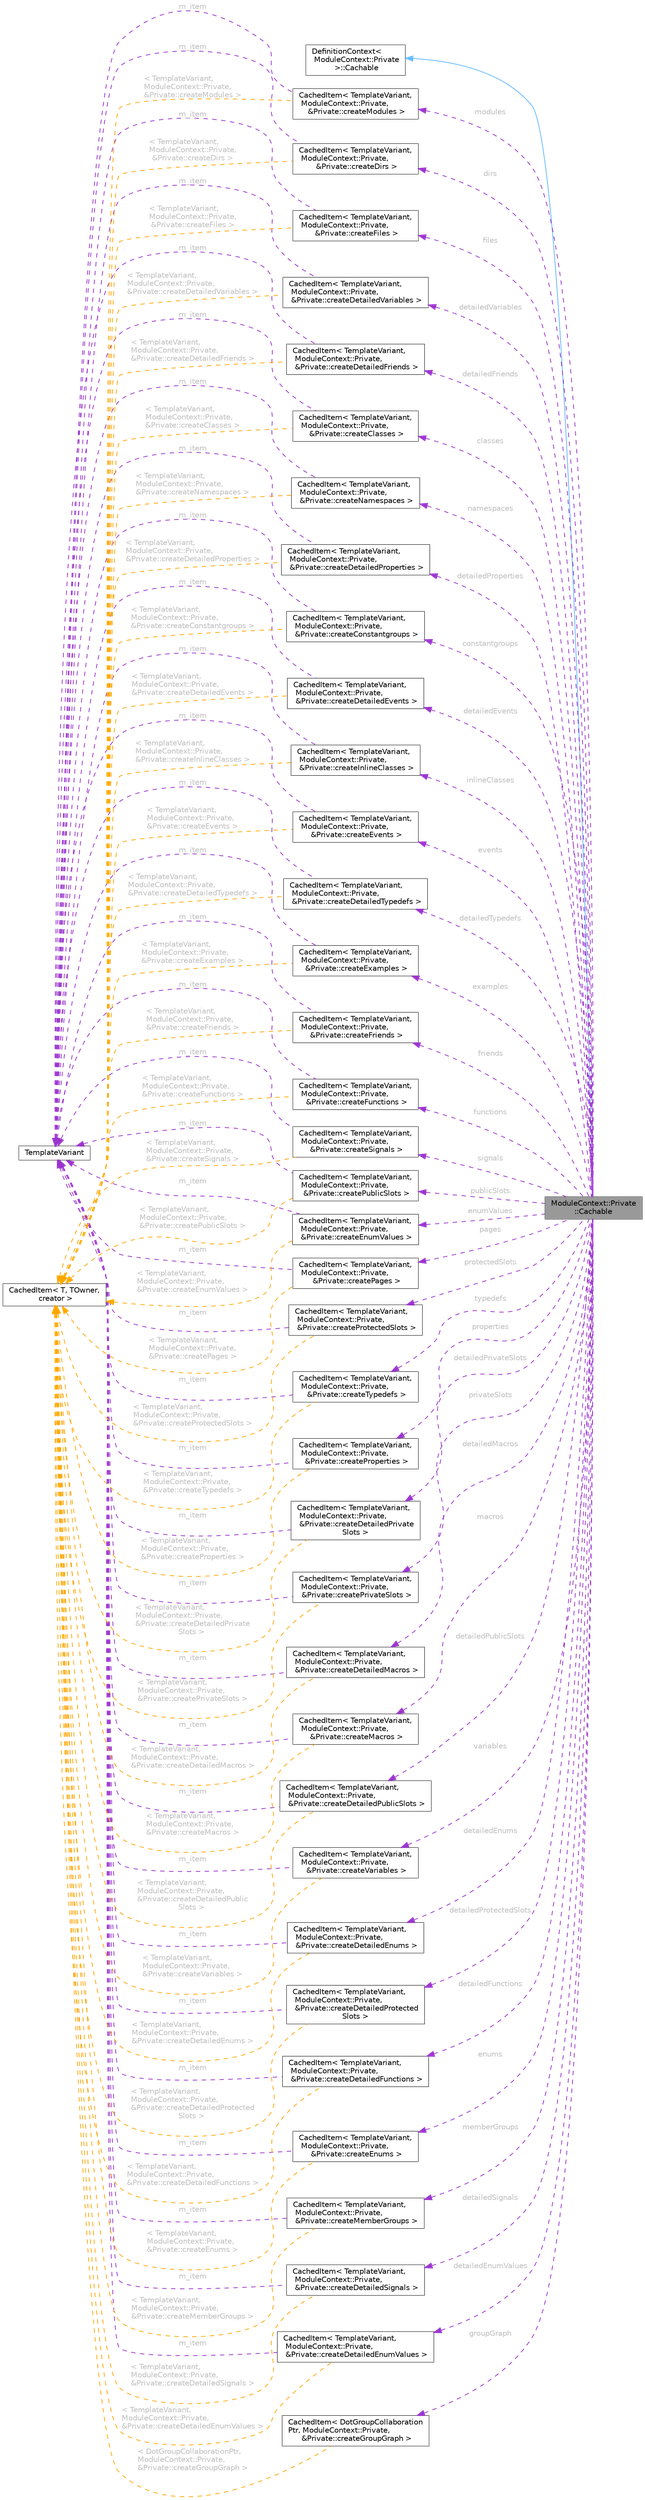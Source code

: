 digraph "ModuleContext::Private::Cachable"
{
 // INTERACTIVE_SVG=YES
 // LATEX_PDF_SIZE
  bgcolor="transparent";
  edge [fontname=Helvetica,fontsize=10,labelfontname=Helvetica,labelfontsize=10];
  node [fontname=Helvetica,fontsize=10,shape=box,height=0.2,width=0.4];
  rankdir="LR";
  Node1 [id="Node000001",label="ModuleContext::Private\l::Cachable",height=0.2,width=0.4,color="gray40", fillcolor="grey60", style="filled", fontcolor="black",tooltip=" "];
  Node2 -> Node1 [id="edge1_Node000001_Node000002",dir="back",color="steelblue1",style="solid",tooltip=" "];
  Node2 [id="Node000002",label="DefinitionContext\<\l ModuleContext::Private\l \>::Cachable",height=0.2,width=0.4,color="gray40", fillcolor="white", style="filled",tooltip=" "];
  Node3 -> Node1 [id="edge2_Node000001_Node000003",dir="back",color="darkorchid3",style="dashed",tooltip=" ",label=" modules",fontcolor="grey" ];
  Node3 [id="Node000003",label="CachedItem\< TemplateVariant,\l ModuleContext::Private,\l &Private::createModules \>",height=0.2,width=0.4,color="gray40", fillcolor="white", style="filled",URL="$d7/dc1/class_cached_item.html",tooltip=" "];
  Node4 -> Node3 [id="edge3_Node000003_Node000004",dir="back",color="darkorchid3",style="dashed",tooltip=" ",label=" m_item",fontcolor="grey" ];
  Node4 [id="Node000004",label="TemplateVariant",height=0.2,width=0.4,color="gray40", fillcolor="white", style="filled",URL="$d1/dba/class_template_variant.html",tooltip="Variant type which can hold one value of a fixed set of types."];
  Node5 -> Node3 [id="edge4_Node000003_Node000005",dir="back",color="orange",style="dashed",tooltip=" ",label=" \< TemplateVariant,\l ModuleContext::Private,\l &Private::createModules \>",fontcolor="grey" ];
  Node5 [id="Node000005",label="CachedItem\< T, TOwner,\l creator \>",height=0.2,width=0.4,color="gray40", fillcolor="white", style="filled",URL="$d7/dc1/class_cached_item.html",tooltip="Wrapper for data that needs to be cached."];
  Node6 -> Node1 [id="edge5_Node000001_Node000006",dir="back",color="darkorchid3",style="dashed",tooltip=" ",label=" dirs",fontcolor="grey" ];
  Node6 [id="Node000006",label="CachedItem\< TemplateVariant,\l ModuleContext::Private,\l &Private::createDirs \>",height=0.2,width=0.4,color="gray40", fillcolor="white", style="filled",URL="$d7/dc1/class_cached_item.html",tooltip=" "];
  Node4 -> Node6 [id="edge6_Node000006_Node000004",dir="back",color="darkorchid3",style="dashed",tooltip=" ",label=" m_item",fontcolor="grey" ];
  Node5 -> Node6 [id="edge7_Node000006_Node000005",dir="back",color="orange",style="dashed",tooltip=" ",label=" \< TemplateVariant,\l ModuleContext::Private,\l &Private::createDirs \>",fontcolor="grey" ];
  Node7 -> Node1 [id="edge8_Node000001_Node000007",dir="back",color="darkorchid3",style="dashed",tooltip=" ",label=" files",fontcolor="grey" ];
  Node7 [id="Node000007",label="CachedItem\< TemplateVariant,\l ModuleContext::Private,\l &Private::createFiles \>",height=0.2,width=0.4,color="gray40", fillcolor="white", style="filled",URL="$d7/dc1/class_cached_item.html",tooltip=" "];
  Node4 -> Node7 [id="edge9_Node000007_Node000004",dir="back",color="darkorchid3",style="dashed",tooltip=" ",label=" m_item",fontcolor="grey" ];
  Node5 -> Node7 [id="edge10_Node000007_Node000005",dir="back",color="orange",style="dashed",tooltip=" ",label=" \< TemplateVariant,\l ModuleContext::Private,\l &Private::createFiles \>",fontcolor="grey" ];
  Node8 -> Node1 [id="edge11_Node000001_Node000008",dir="back",color="darkorchid3",style="dashed",tooltip=" ",label=" classes",fontcolor="grey" ];
  Node8 [id="Node000008",label="CachedItem\< TemplateVariant,\l ModuleContext::Private,\l &Private::createClasses \>",height=0.2,width=0.4,color="gray40", fillcolor="white", style="filled",URL="$d7/dc1/class_cached_item.html",tooltip=" "];
  Node4 -> Node8 [id="edge12_Node000008_Node000004",dir="back",color="darkorchid3",style="dashed",tooltip=" ",label=" m_item",fontcolor="grey" ];
  Node5 -> Node8 [id="edge13_Node000008_Node000005",dir="back",color="orange",style="dashed",tooltip=" ",label=" \< TemplateVariant,\l ModuleContext::Private,\l &Private::createClasses \>",fontcolor="grey" ];
  Node9 -> Node1 [id="edge14_Node000001_Node000009",dir="back",color="darkorchid3",style="dashed",tooltip=" ",label=" namespaces",fontcolor="grey" ];
  Node9 [id="Node000009",label="CachedItem\< TemplateVariant,\l ModuleContext::Private,\l &Private::createNamespaces \>",height=0.2,width=0.4,color="gray40", fillcolor="white", style="filled",URL="$d7/dc1/class_cached_item.html",tooltip=" "];
  Node4 -> Node9 [id="edge15_Node000009_Node000004",dir="back",color="darkorchid3",style="dashed",tooltip=" ",label=" m_item",fontcolor="grey" ];
  Node5 -> Node9 [id="edge16_Node000009_Node000005",dir="back",color="orange",style="dashed",tooltip=" ",label=" \< TemplateVariant,\l ModuleContext::Private,\l &Private::createNamespaces \>",fontcolor="grey" ];
  Node10 -> Node1 [id="edge17_Node000001_Node000010",dir="back",color="darkorchid3",style="dashed",tooltip=" ",label=" constantgroups",fontcolor="grey" ];
  Node10 [id="Node000010",label="CachedItem\< TemplateVariant,\l ModuleContext::Private,\l &Private::createConstantgroups \>",height=0.2,width=0.4,color="gray40", fillcolor="white", style="filled",URL="$d7/dc1/class_cached_item.html",tooltip=" "];
  Node4 -> Node10 [id="edge18_Node000010_Node000004",dir="back",color="darkorchid3",style="dashed",tooltip=" ",label=" m_item",fontcolor="grey" ];
  Node5 -> Node10 [id="edge19_Node000010_Node000005",dir="back",color="orange",style="dashed",tooltip=" ",label=" \< TemplateVariant,\l ModuleContext::Private,\l &Private::createConstantgroups \>",fontcolor="grey" ];
  Node11 -> Node1 [id="edge20_Node000001_Node000011",dir="back",color="darkorchid3",style="dashed",tooltip=" ",label=" examples",fontcolor="grey" ];
  Node11 [id="Node000011",label="CachedItem\< TemplateVariant,\l ModuleContext::Private,\l &Private::createExamples \>",height=0.2,width=0.4,color="gray40", fillcolor="white", style="filled",URL="$d7/dc1/class_cached_item.html",tooltip=" "];
  Node4 -> Node11 [id="edge21_Node000011_Node000004",dir="back",color="darkorchid3",style="dashed",tooltip=" ",label=" m_item",fontcolor="grey" ];
  Node5 -> Node11 [id="edge22_Node000011_Node000005",dir="back",color="orange",style="dashed",tooltip=" ",label=" \< TemplateVariant,\l ModuleContext::Private,\l &Private::createExamples \>",fontcolor="grey" ];
  Node12 -> Node1 [id="edge23_Node000001_Node000012",dir="back",color="darkorchid3",style="dashed",tooltip=" ",label=" pages",fontcolor="grey" ];
  Node12 [id="Node000012",label="CachedItem\< TemplateVariant,\l ModuleContext::Private,\l &Private::createPages \>",height=0.2,width=0.4,color="gray40", fillcolor="white", style="filled",URL="$d7/dc1/class_cached_item.html",tooltip=" "];
  Node4 -> Node12 [id="edge24_Node000012_Node000004",dir="back",color="darkorchid3",style="dashed",tooltip=" ",label=" m_item",fontcolor="grey" ];
  Node5 -> Node12 [id="edge25_Node000012_Node000005",dir="back",color="orange",style="dashed",tooltip=" ",label=" \< TemplateVariant,\l ModuleContext::Private,\l &Private::createPages \>",fontcolor="grey" ];
  Node13 -> Node1 [id="edge26_Node000001_Node000013",dir="back",color="darkorchid3",style="dashed",tooltip=" ",label=" macros",fontcolor="grey" ];
  Node13 [id="Node000013",label="CachedItem\< TemplateVariant,\l ModuleContext::Private,\l &Private::createMacros \>",height=0.2,width=0.4,color="gray40", fillcolor="white", style="filled",URL="$d7/dc1/class_cached_item.html",tooltip=" "];
  Node4 -> Node13 [id="edge27_Node000013_Node000004",dir="back",color="darkorchid3",style="dashed",tooltip=" ",label=" m_item",fontcolor="grey" ];
  Node5 -> Node13 [id="edge28_Node000013_Node000005",dir="back",color="orange",style="dashed",tooltip=" ",label=" \< TemplateVariant,\l ModuleContext::Private,\l &Private::createMacros \>",fontcolor="grey" ];
  Node14 -> Node1 [id="edge29_Node000001_Node000014",dir="back",color="darkorchid3",style="dashed",tooltip=" ",label=" typedefs",fontcolor="grey" ];
  Node14 [id="Node000014",label="CachedItem\< TemplateVariant,\l ModuleContext::Private,\l &Private::createTypedefs \>",height=0.2,width=0.4,color="gray40", fillcolor="white", style="filled",URL="$d7/dc1/class_cached_item.html",tooltip=" "];
  Node4 -> Node14 [id="edge30_Node000014_Node000004",dir="back",color="darkorchid3",style="dashed",tooltip=" ",label=" m_item",fontcolor="grey" ];
  Node5 -> Node14 [id="edge31_Node000014_Node000005",dir="back",color="orange",style="dashed",tooltip=" ",label=" \< TemplateVariant,\l ModuleContext::Private,\l &Private::createTypedefs \>",fontcolor="grey" ];
  Node15 -> Node1 [id="edge32_Node000001_Node000015",dir="back",color="darkorchid3",style="dashed",tooltip=" ",label=" enums",fontcolor="grey" ];
  Node15 [id="Node000015",label="CachedItem\< TemplateVariant,\l ModuleContext::Private,\l &Private::createEnums \>",height=0.2,width=0.4,color="gray40", fillcolor="white", style="filled",URL="$d7/dc1/class_cached_item.html",tooltip=" "];
  Node4 -> Node15 [id="edge33_Node000015_Node000004",dir="back",color="darkorchid3",style="dashed",tooltip=" ",label=" m_item",fontcolor="grey" ];
  Node5 -> Node15 [id="edge34_Node000015_Node000005",dir="back",color="orange",style="dashed",tooltip=" ",label=" \< TemplateVariant,\l ModuleContext::Private,\l &Private::createEnums \>",fontcolor="grey" ];
  Node16 -> Node1 [id="edge35_Node000001_Node000016",dir="back",color="darkorchid3",style="dashed",tooltip=" ",label=" enumValues",fontcolor="grey" ];
  Node16 [id="Node000016",label="CachedItem\< TemplateVariant,\l ModuleContext::Private,\l &Private::createEnumValues \>",height=0.2,width=0.4,color="gray40", fillcolor="white", style="filled",URL="$d7/dc1/class_cached_item.html",tooltip=" "];
  Node4 -> Node16 [id="edge36_Node000016_Node000004",dir="back",color="darkorchid3",style="dashed",tooltip=" ",label=" m_item",fontcolor="grey" ];
  Node5 -> Node16 [id="edge37_Node000016_Node000005",dir="back",color="orange",style="dashed",tooltip=" ",label=" \< TemplateVariant,\l ModuleContext::Private,\l &Private::createEnumValues \>",fontcolor="grey" ];
  Node17 -> Node1 [id="edge38_Node000001_Node000017",dir="back",color="darkorchid3",style="dashed",tooltip=" ",label=" functions",fontcolor="grey" ];
  Node17 [id="Node000017",label="CachedItem\< TemplateVariant,\l ModuleContext::Private,\l &Private::createFunctions \>",height=0.2,width=0.4,color="gray40", fillcolor="white", style="filled",URL="$d7/dc1/class_cached_item.html",tooltip=" "];
  Node4 -> Node17 [id="edge39_Node000017_Node000004",dir="back",color="darkorchid3",style="dashed",tooltip=" ",label=" m_item",fontcolor="grey" ];
  Node5 -> Node17 [id="edge40_Node000017_Node000005",dir="back",color="orange",style="dashed",tooltip=" ",label=" \< TemplateVariant,\l ModuleContext::Private,\l &Private::createFunctions \>",fontcolor="grey" ];
  Node18 -> Node1 [id="edge41_Node000001_Node000018",dir="back",color="darkorchid3",style="dashed",tooltip=" ",label=" variables",fontcolor="grey" ];
  Node18 [id="Node000018",label="CachedItem\< TemplateVariant,\l ModuleContext::Private,\l &Private::createVariables \>",height=0.2,width=0.4,color="gray40", fillcolor="white", style="filled",URL="$d7/dc1/class_cached_item.html",tooltip=" "];
  Node4 -> Node18 [id="edge42_Node000018_Node000004",dir="back",color="darkorchid3",style="dashed",tooltip=" ",label=" m_item",fontcolor="grey" ];
  Node5 -> Node18 [id="edge43_Node000018_Node000005",dir="back",color="orange",style="dashed",tooltip=" ",label=" \< TemplateVariant,\l ModuleContext::Private,\l &Private::createVariables \>",fontcolor="grey" ];
  Node19 -> Node1 [id="edge44_Node000001_Node000019",dir="back",color="darkorchid3",style="dashed",tooltip=" ",label=" signals",fontcolor="grey" ];
  Node19 [id="Node000019",label="CachedItem\< TemplateVariant,\l ModuleContext::Private,\l &Private::createSignals \>",height=0.2,width=0.4,color="gray40", fillcolor="white", style="filled",URL="$d7/dc1/class_cached_item.html",tooltip=" "];
  Node4 -> Node19 [id="edge45_Node000019_Node000004",dir="back",color="darkorchid3",style="dashed",tooltip=" ",label=" m_item",fontcolor="grey" ];
  Node5 -> Node19 [id="edge46_Node000019_Node000005",dir="back",color="orange",style="dashed",tooltip=" ",label=" \< TemplateVariant,\l ModuleContext::Private,\l &Private::createSignals \>",fontcolor="grey" ];
  Node20 -> Node1 [id="edge47_Node000001_Node000020",dir="back",color="darkorchid3",style="dashed",tooltip=" ",label=" publicSlots",fontcolor="grey" ];
  Node20 [id="Node000020",label="CachedItem\< TemplateVariant,\l ModuleContext::Private,\l &Private::createPublicSlots \>",height=0.2,width=0.4,color="gray40", fillcolor="white", style="filled",URL="$d7/dc1/class_cached_item.html",tooltip=" "];
  Node4 -> Node20 [id="edge48_Node000020_Node000004",dir="back",color="darkorchid3",style="dashed",tooltip=" ",label=" m_item",fontcolor="grey" ];
  Node5 -> Node20 [id="edge49_Node000020_Node000005",dir="back",color="orange",style="dashed",tooltip=" ",label=" \< TemplateVariant,\l ModuleContext::Private,\l &Private::createPublicSlots \>",fontcolor="grey" ];
  Node21 -> Node1 [id="edge50_Node000001_Node000021",dir="back",color="darkorchid3",style="dashed",tooltip=" ",label=" protectedSlots",fontcolor="grey" ];
  Node21 [id="Node000021",label="CachedItem\< TemplateVariant,\l ModuleContext::Private,\l &Private::createProtectedSlots \>",height=0.2,width=0.4,color="gray40", fillcolor="white", style="filled",URL="$d7/dc1/class_cached_item.html",tooltip=" "];
  Node4 -> Node21 [id="edge51_Node000021_Node000004",dir="back",color="darkorchid3",style="dashed",tooltip=" ",label=" m_item",fontcolor="grey" ];
  Node5 -> Node21 [id="edge52_Node000021_Node000005",dir="back",color="orange",style="dashed",tooltip=" ",label=" \< TemplateVariant,\l ModuleContext::Private,\l &Private::createProtectedSlots \>",fontcolor="grey" ];
  Node22 -> Node1 [id="edge53_Node000001_Node000022",dir="back",color="darkorchid3",style="dashed",tooltip=" ",label=" privateSlots",fontcolor="grey" ];
  Node22 [id="Node000022",label="CachedItem\< TemplateVariant,\l ModuleContext::Private,\l &Private::createPrivateSlots \>",height=0.2,width=0.4,color="gray40", fillcolor="white", style="filled",URL="$d7/dc1/class_cached_item.html",tooltip=" "];
  Node4 -> Node22 [id="edge54_Node000022_Node000004",dir="back",color="darkorchid3",style="dashed",tooltip=" ",label=" m_item",fontcolor="grey" ];
  Node5 -> Node22 [id="edge55_Node000022_Node000005",dir="back",color="orange",style="dashed",tooltip=" ",label=" \< TemplateVariant,\l ModuleContext::Private,\l &Private::createPrivateSlots \>",fontcolor="grey" ];
  Node23 -> Node1 [id="edge56_Node000001_Node000023",dir="back",color="darkorchid3",style="dashed",tooltip=" ",label=" events",fontcolor="grey" ];
  Node23 [id="Node000023",label="CachedItem\< TemplateVariant,\l ModuleContext::Private,\l &Private::createEvents \>",height=0.2,width=0.4,color="gray40", fillcolor="white", style="filled",URL="$d7/dc1/class_cached_item.html",tooltip=" "];
  Node4 -> Node23 [id="edge57_Node000023_Node000004",dir="back",color="darkorchid3",style="dashed",tooltip=" ",label=" m_item",fontcolor="grey" ];
  Node5 -> Node23 [id="edge58_Node000023_Node000005",dir="back",color="orange",style="dashed",tooltip=" ",label=" \< TemplateVariant,\l ModuleContext::Private,\l &Private::createEvents \>",fontcolor="grey" ];
  Node24 -> Node1 [id="edge59_Node000001_Node000024",dir="back",color="darkorchid3",style="dashed",tooltip=" ",label=" properties",fontcolor="grey" ];
  Node24 [id="Node000024",label="CachedItem\< TemplateVariant,\l ModuleContext::Private,\l &Private::createProperties \>",height=0.2,width=0.4,color="gray40", fillcolor="white", style="filled",URL="$d7/dc1/class_cached_item.html",tooltip=" "];
  Node4 -> Node24 [id="edge60_Node000024_Node000004",dir="back",color="darkorchid3",style="dashed",tooltip=" ",label=" m_item",fontcolor="grey" ];
  Node5 -> Node24 [id="edge61_Node000024_Node000005",dir="back",color="orange",style="dashed",tooltip=" ",label=" \< TemplateVariant,\l ModuleContext::Private,\l &Private::createProperties \>",fontcolor="grey" ];
  Node25 -> Node1 [id="edge62_Node000001_Node000025",dir="back",color="darkorchid3",style="dashed",tooltip=" ",label=" friends",fontcolor="grey" ];
  Node25 [id="Node000025",label="CachedItem\< TemplateVariant,\l ModuleContext::Private,\l &Private::createFriends \>",height=0.2,width=0.4,color="gray40", fillcolor="white", style="filled",URL="$d7/dc1/class_cached_item.html",tooltip=" "];
  Node4 -> Node25 [id="edge63_Node000025_Node000004",dir="back",color="darkorchid3",style="dashed",tooltip=" ",label=" m_item",fontcolor="grey" ];
  Node5 -> Node25 [id="edge64_Node000025_Node000005",dir="back",color="orange",style="dashed",tooltip=" ",label=" \< TemplateVariant,\l ModuleContext::Private,\l &Private::createFriends \>",fontcolor="grey" ];
  Node26 -> Node1 [id="edge65_Node000001_Node000026",dir="back",color="darkorchid3",style="dashed",tooltip=" ",label=" memberGroups",fontcolor="grey" ];
  Node26 [id="Node000026",label="CachedItem\< TemplateVariant,\l ModuleContext::Private,\l &Private::createMemberGroups \>",height=0.2,width=0.4,color="gray40", fillcolor="white", style="filled",URL="$d7/dc1/class_cached_item.html",tooltip=" "];
  Node4 -> Node26 [id="edge66_Node000026_Node000004",dir="back",color="darkorchid3",style="dashed",tooltip=" ",label=" m_item",fontcolor="grey" ];
  Node5 -> Node26 [id="edge67_Node000026_Node000005",dir="back",color="orange",style="dashed",tooltip=" ",label=" \< TemplateVariant,\l ModuleContext::Private,\l &Private::createMemberGroups \>",fontcolor="grey" ];
  Node27 -> Node1 [id="edge68_Node000001_Node000027",dir="back",color="darkorchid3",style="dashed",tooltip=" ",label=" detailedMacros",fontcolor="grey" ];
  Node27 [id="Node000027",label="CachedItem\< TemplateVariant,\l ModuleContext::Private,\l &Private::createDetailedMacros \>",height=0.2,width=0.4,color="gray40", fillcolor="white", style="filled",URL="$d7/dc1/class_cached_item.html",tooltip=" "];
  Node4 -> Node27 [id="edge69_Node000027_Node000004",dir="back",color="darkorchid3",style="dashed",tooltip=" ",label=" m_item",fontcolor="grey" ];
  Node5 -> Node27 [id="edge70_Node000027_Node000005",dir="back",color="orange",style="dashed",tooltip=" ",label=" \< TemplateVariant,\l ModuleContext::Private,\l &Private::createDetailedMacros \>",fontcolor="grey" ];
  Node28 -> Node1 [id="edge71_Node000001_Node000028",dir="back",color="darkorchid3",style="dashed",tooltip=" ",label=" detailedTypedefs",fontcolor="grey" ];
  Node28 [id="Node000028",label="CachedItem\< TemplateVariant,\l ModuleContext::Private,\l &Private::createDetailedTypedefs \>",height=0.2,width=0.4,color="gray40", fillcolor="white", style="filled",URL="$d7/dc1/class_cached_item.html",tooltip=" "];
  Node4 -> Node28 [id="edge72_Node000028_Node000004",dir="back",color="darkorchid3",style="dashed",tooltip=" ",label=" m_item",fontcolor="grey" ];
  Node5 -> Node28 [id="edge73_Node000028_Node000005",dir="back",color="orange",style="dashed",tooltip=" ",label=" \< TemplateVariant,\l ModuleContext::Private,\l &Private::createDetailedTypedefs \>",fontcolor="grey" ];
  Node29 -> Node1 [id="edge74_Node000001_Node000029",dir="back",color="darkorchid3",style="dashed",tooltip=" ",label=" detailedEnums",fontcolor="grey" ];
  Node29 [id="Node000029",label="CachedItem\< TemplateVariant,\l ModuleContext::Private,\l &Private::createDetailedEnums \>",height=0.2,width=0.4,color="gray40", fillcolor="white", style="filled",URL="$d7/dc1/class_cached_item.html",tooltip=" "];
  Node4 -> Node29 [id="edge75_Node000029_Node000004",dir="back",color="darkorchid3",style="dashed",tooltip=" ",label=" m_item",fontcolor="grey" ];
  Node5 -> Node29 [id="edge76_Node000029_Node000005",dir="back",color="orange",style="dashed",tooltip=" ",label=" \< TemplateVariant,\l ModuleContext::Private,\l &Private::createDetailedEnums \>",fontcolor="grey" ];
  Node30 -> Node1 [id="edge77_Node000001_Node000030",dir="back",color="darkorchid3",style="dashed",tooltip=" ",label=" detailedEnumValues",fontcolor="grey" ];
  Node30 [id="Node000030",label="CachedItem\< TemplateVariant,\l ModuleContext::Private,\l &Private::createDetailedEnumValues \>",height=0.2,width=0.4,color="gray40", fillcolor="white", style="filled",URL="$d7/dc1/class_cached_item.html",tooltip=" "];
  Node4 -> Node30 [id="edge78_Node000030_Node000004",dir="back",color="darkorchid3",style="dashed",tooltip=" ",label=" m_item",fontcolor="grey" ];
  Node5 -> Node30 [id="edge79_Node000030_Node000005",dir="back",color="orange",style="dashed",tooltip=" ",label=" \< TemplateVariant,\l ModuleContext::Private,\l &Private::createDetailedEnumValues \>",fontcolor="grey" ];
  Node31 -> Node1 [id="edge80_Node000001_Node000031",dir="back",color="darkorchid3",style="dashed",tooltip=" ",label=" detailedFunctions",fontcolor="grey" ];
  Node31 [id="Node000031",label="CachedItem\< TemplateVariant,\l ModuleContext::Private,\l &Private::createDetailedFunctions \>",height=0.2,width=0.4,color="gray40", fillcolor="white", style="filled",URL="$d7/dc1/class_cached_item.html",tooltip=" "];
  Node4 -> Node31 [id="edge81_Node000031_Node000004",dir="back",color="darkorchid3",style="dashed",tooltip=" ",label=" m_item",fontcolor="grey" ];
  Node5 -> Node31 [id="edge82_Node000031_Node000005",dir="back",color="orange",style="dashed",tooltip=" ",label=" \< TemplateVariant,\l ModuleContext::Private,\l &Private::createDetailedFunctions \>",fontcolor="grey" ];
  Node32 -> Node1 [id="edge83_Node000001_Node000032",dir="back",color="darkorchid3",style="dashed",tooltip=" ",label=" detailedVariables",fontcolor="grey" ];
  Node32 [id="Node000032",label="CachedItem\< TemplateVariant,\l ModuleContext::Private,\l &Private::createDetailedVariables \>",height=0.2,width=0.4,color="gray40", fillcolor="white", style="filled",URL="$d7/dc1/class_cached_item.html",tooltip=" "];
  Node4 -> Node32 [id="edge84_Node000032_Node000004",dir="back",color="darkorchid3",style="dashed",tooltip=" ",label=" m_item",fontcolor="grey" ];
  Node5 -> Node32 [id="edge85_Node000032_Node000005",dir="back",color="orange",style="dashed",tooltip=" ",label=" \< TemplateVariant,\l ModuleContext::Private,\l &Private::createDetailedVariables \>",fontcolor="grey" ];
  Node33 -> Node1 [id="edge86_Node000001_Node000033",dir="back",color="darkorchid3",style="dashed",tooltip=" ",label=" detailedSignals",fontcolor="grey" ];
  Node33 [id="Node000033",label="CachedItem\< TemplateVariant,\l ModuleContext::Private,\l &Private::createDetailedSignals \>",height=0.2,width=0.4,color="gray40", fillcolor="white", style="filled",URL="$d7/dc1/class_cached_item.html",tooltip=" "];
  Node4 -> Node33 [id="edge87_Node000033_Node000004",dir="back",color="darkorchid3",style="dashed",tooltip=" ",label=" m_item",fontcolor="grey" ];
  Node5 -> Node33 [id="edge88_Node000033_Node000005",dir="back",color="orange",style="dashed",tooltip=" ",label=" \< TemplateVariant,\l ModuleContext::Private,\l &Private::createDetailedSignals \>",fontcolor="grey" ];
  Node34 -> Node1 [id="edge89_Node000001_Node000034",dir="back",color="darkorchid3",style="dashed",tooltip=" ",label=" detailedPublicSlots",fontcolor="grey" ];
  Node34 [id="Node000034",label="CachedItem\< TemplateVariant,\l ModuleContext::Private,\l &Private::createDetailedPublicSlots \>",height=0.2,width=0.4,color="gray40", fillcolor="white", style="filled",URL="$d7/dc1/class_cached_item.html",tooltip=" "];
  Node4 -> Node34 [id="edge90_Node000034_Node000004",dir="back",color="darkorchid3",style="dashed",tooltip=" ",label=" m_item",fontcolor="grey" ];
  Node5 -> Node34 [id="edge91_Node000034_Node000005",dir="back",color="orange",style="dashed",tooltip=" ",label=" \< TemplateVariant,\l ModuleContext::Private,\l &Private::createDetailedPublic\lSlots \>",fontcolor="grey" ];
  Node35 -> Node1 [id="edge92_Node000001_Node000035",dir="back",color="darkorchid3",style="dashed",tooltip=" ",label=" detailedProtectedSlots",fontcolor="grey" ];
  Node35 [id="Node000035",label="CachedItem\< TemplateVariant,\l ModuleContext::Private,\l &Private::createDetailedProtected\lSlots \>",height=0.2,width=0.4,color="gray40", fillcolor="white", style="filled",URL="$d7/dc1/class_cached_item.html",tooltip=" "];
  Node4 -> Node35 [id="edge93_Node000035_Node000004",dir="back",color="darkorchid3",style="dashed",tooltip=" ",label=" m_item",fontcolor="grey" ];
  Node5 -> Node35 [id="edge94_Node000035_Node000005",dir="back",color="orange",style="dashed",tooltip=" ",label=" \< TemplateVariant,\l ModuleContext::Private,\l &Private::createDetailedProtected\lSlots \>",fontcolor="grey" ];
  Node36 -> Node1 [id="edge95_Node000001_Node000036",dir="back",color="darkorchid3",style="dashed",tooltip=" ",label=" detailedPrivateSlots",fontcolor="grey" ];
  Node36 [id="Node000036",label="CachedItem\< TemplateVariant,\l ModuleContext::Private,\l &Private::createDetailedPrivate\lSlots \>",height=0.2,width=0.4,color="gray40", fillcolor="white", style="filled",URL="$d7/dc1/class_cached_item.html",tooltip=" "];
  Node4 -> Node36 [id="edge96_Node000036_Node000004",dir="back",color="darkorchid3",style="dashed",tooltip=" ",label=" m_item",fontcolor="grey" ];
  Node5 -> Node36 [id="edge97_Node000036_Node000005",dir="back",color="orange",style="dashed",tooltip=" ",label=" \< TemplateVariant,\l ModuleContext::Private,\l &Private::createDetailedPrivate\lSlots \>",fontcolor="grey" ];
  Node37 -> Node1 [id="edge98_Node000001_Node000037",dir="back",color="darkorchid3",style="dashed",tooltip=" ",label=" detailedEvents",fontcolor="grey" ];
  Node37 [id="Node000037",label="CachedItem\< TemplateVariant,\l ModuleContext::Private,\l &Private::createDetailedEvents \>",height=0.2,width=0.4,color="gray40", fillcolor="white", style="filled",URL="$d7/dc1/class_cached_item.html",tooltip=" "];
  Node4 -> Node37 [id="edge99_Node000037_Node000004",dir="back",color="darkorchid3",style="dashed",tooltip=" ",label=" m_item",fontcolor="grey" ];
  Node5 -> Node37 [id="edge100_Node000037_Node000005",dir="back",color="orange",style="dashed",tooltip=" ",label=" \< TemplateVariant,\l ModuleContext::Private,\l &Private::createDetailedEvents \>",fontcolor="grey" ];
  Node38 -> Node1 [id="edge101_Node000001_Node000038",dir="back",color="darkorchid3",style="dashed",tooltip=" ",label=" detailedProperties",fontcolor="grey" ];
  Node38 [id="Node000038",label="CachedItem\< TemplateVariant,\l ModuleContext::Private,\l &Private::createDetailedProperties \>",height=0.2,width=0.4,color="gray40", fillcolor="white", style="filled",URL="$d7/dc1/class_cached_item.html",tooltip=" "];
  Node4 -> Node38 [id="edge102_Node000038_Node000004",dir="back",color="darkorchid3",style="dashed",tooltip=" ",label=" m_item",fontcolor="grey" ];
  Node5 -> Node38 [id="edge103_Node000038_Node000005",dir="back",color="orange",style="dashed",tooltip=" ",label=" \< TemplateVariant,\l ModuleContext::Private,\l &Private::createDetailedProperties \>",fontcolor="grey" ];
  Node39 -> Node1 [id="edge104_Node000001_Node000039",dir="back",color="darkorchid3",style="dashed",tooltip=" ",label=" detailedFriends",fontcolor="grey" ];
  Node39 [id="Node000039",label="CachedItem\< TemplateVariant,\l ModuleContext::Private,\l &Private::createDetailedFriends \>",height=0.2,width=0.4,color="gray40", fillcolor="white", style="filled",URL="$d7/dc1/class_cached_item.html",tooltip=" "];
  Node4 -> Node39 [id="edge105_Node000039_Node000004",dir="back",color="darkorchid3",style="dashed",tooltip=" ",label=" m_item",fontcolor="grey" ];
  Node5 -> Node39 [id="edge106_Node000039_Node000005",dir="back",color="orange",style="dashed",tooltip=" ",label=" \< TemplateVariant,\l ModuleContext::Private,\l &Private::createDetailedFriends \>",fontcolor="grey" ];
  Node40 -> Node1 [id="edge107_Node000001_Node000040",dir="back",color="darkorchid3",style="dashed",tooltip=" ",label=" inlineClasses",fontcolor="grey" ];
  Node40 [id="Node000040",label="CachedItem\< TemplateVariant,\l ModuleContext::Private,\l &Private::createInlineClasses \>",height=0.2,width=0.4,color="gray40", fillcolor="white", style="filled",URL="$d7/dc1/class_cached_item.html",tooltip=" "];
  Node4 -> Node40 [id="edge108_Node000040_Node000004",dir="back",color="darkorchid3",style="dashed",tooltip=" ",label=" m_item",fontcolor="grey" ];
  Node5 -> Node40 [id="edge109_Node000040_Node000005",dir="back",color="orange",style="dashed",tooltip=" ",label=" \< TemplateVariant,\l ModuleContext::Private,\l &Private::createInlineClasses \>",fontcolor="grey" ];
  Node41 -> Node1 [id="edge110_Node000001_Node000041",dir="back",color="darkorchid3",style="dashed",tooltip=" ",label=" groupGraph",fontcolor="grey" ];
  Node41 [id="Node000041",label="CachedItem\< DotGroupCollaboration\lPtr, ModuleContext::Private,\l &Private::createGroupGraph \>",height=0.2,width=0.4,color="gray40", fillcolor="white", style="filled",URL="$d7/dc1/class_cached_item.html",tooltip=" "];
  Node5 -> Node41 [id="edge111_Node000041_Node000005",dir="back",color="orange",style="dashed",tooltip=" ",label=" \< DotGroupCollaborationPtr,\l ModuleContext::Private,\l &Private::createGroupGraph \>",fontcolor="grey" ];
}
